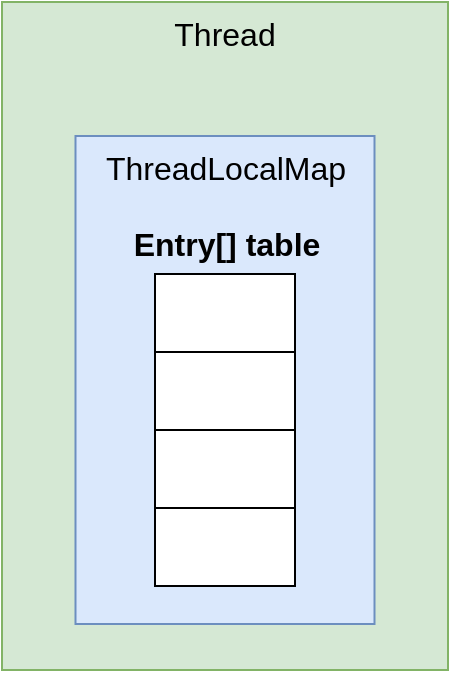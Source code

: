 <mxfile version="22.1.20" type="github">
  <diagram name="第 1 页" id="uHLw3TmJLCXWFf_zV81D">
    <mxGraphModel dx="921" dy="579" grid="0" gridSize="10" guides="1" tooltips="1" connect="1" arrows="1" fold="1" page="0" pageScale="1" pageWidth="827" pageHeight="1169" math="0" shadow="0">
      <root>
        <mxCell id="0" />
        <mxCell id="1" parent="0" />
        <mxCell id="KVEjDBjLpTc_PZI36SYm-2" value="Thread" style="rounded=0;whiteSpace=wrap;html=1;fontSize=16;verticalAlign=top;fillColor=#d5e8d4;strokeColor=#82b366;" vertex="1" parent="1">
          <mxGeometry x="-157" y="12" width="223" height="334" as="geometry" />
        </mxCell>
        <mxCell id="KVEjDBjLpTc_PZI36SYm-3" value="ThreadLocalMap" style="rounded=0;whiteSpace=wrap;html=1;fontSize=16;verticalAlign=top;fillColor=#dae8fc;strokeColor=#6c8ebf;" vertex="1" parent="1">
          <mxGeometry x="-120.25" y="79" width="149.5" height="244" as="geometry" />
        </mxCell>
        <mxCell id="KVEjDBjLpTc_PZI36SYm-4" value="" style="rounded=0;whiteSpace=wrap;html=1;fontSize=16;" vertex="1" parent="1">
          <mxGeometry x="-80.5" y="148" width="70" height="39" as="geometry" />
        </mxCell>
        <mxCell id="KVEjDBjLpTc_PZI36SYm-31" value="" style="rounded=0;whiteSpace=wrap;html=1;fontSize=16;" vertex="1" parent="1">
          <mxGeometry x="-80.5" y="187" width="70" height="39" as="geometry" />
        </mxCell>
        <mxCell id="KVEjDBjLpTc_PZI36SYm-32" value="" style="rounded=0;whiteSpace=wrap;html=1;fontSize=16;" vertex="1" parent="1">
          <mxGeometry x="-80.5" y="226" width="70" height="39" as="geometry" />
        </mxCell>
        <mxCell id="KVEjDBjLpTc_PZI36SYm-33" value="" style="rounded=0;whiteSpace=wrap;html=1;fontSize=16;" vertex="1" parent="1">
          <mxGeometry x="-80.5" y="265" width="70" height="39" as="geometry" />
        </mxCell>
        <mxCell id="KVEjDBjLpTc_PZI36SYm-34" value="Entry[] table" style="text;strokeColor=none;fillColor=none;html=1;fontSize=16;fontStyle=1;verticalAlign=middle;align=center;" vertex="1" parent="1">
          <mxGeometry x="-95.5" y="113" width="100" height="40" as="geometry" />
        </mxCell>
      </root>
    </mxGraphModel>
  </diagram>
</mxfile>
